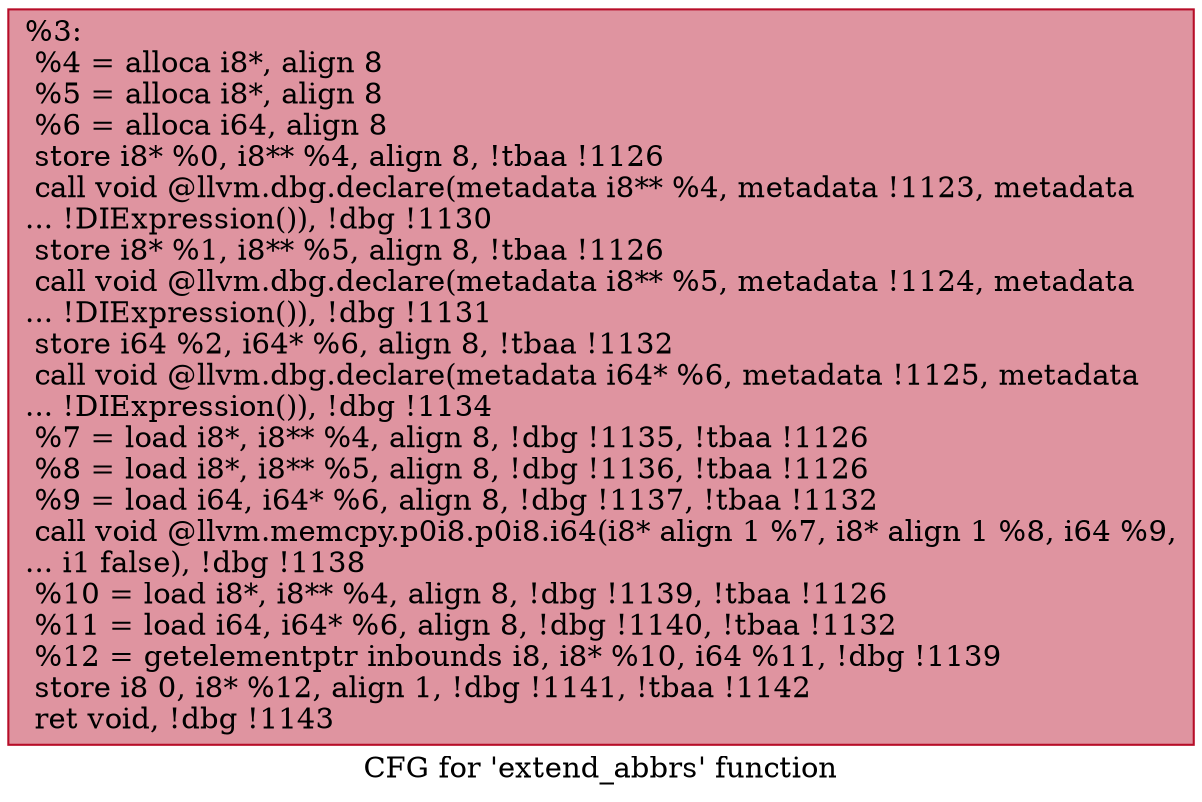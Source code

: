 digraph "CFG for 'extend_abbrs' function" {
	label="CFG for 'extend_abbrs' function";

	Node0x18496a0 [shape=record,color="#b70d28ff", style=filled, fillcolor="#b70d2870",label="{%3:\l  %4 = alloca i8*, align 8\l  %5 = alloca i8*, align 8\l  %6 = alloca i64, align 8\l  store i8* %0, i8** %4, align 8, !tbaa !1126\l  call void @llvm.dbg.declare(metadata i8** %4, metadata !1123, metadata\l... !DIExpression()), !dbg !1130\l  store i8* %1, i8** %5, align 8, !tbaa !1126\l  call void @llvm.dbg.declare(metadata i8** %5, metadata !1124, metadata\l... !DIExpression()), !dbg !1131\l  store i64 %2, i64* %6, align 8, !tbaa !1132\l  call void @llvm.dbg.declare(metadata i64* %6, metadata !1125, metadata\l... !DIExpression()), !dbg !1134\l  %7 = load i8*, i8** %4, align 8, !dbg !1135, !tbaa !1126\l  %8 = load i8*, i8** %5, align 8, !dbg !1136, !tbaa !1126\l  %9 = load i64, i64* %6, align 8, !dbg !1137, !tbaa !1132\l  call void @llvm.memcpy.p0i8.p0i8.i64(i8* align 1 %7, i8* align 1 %8, i64 %9,\l... i1 false), !dbg !1138\l  %10 = load i8*, i8** %4, align 8, !dbg !1139, !tbaa !1126\l  %11 = load i64, i64* %6, align 8, !dbg !1140, !tbaa !1132\l  %12 = getelementptr inbounds i8, i8* %10, i64 %11, !dbg !1139\l  store i8 0, i8* %12, align 1, !dbg !1141, !tbaa !1142\l  ret void, !dbg !1143\l}"];
}
